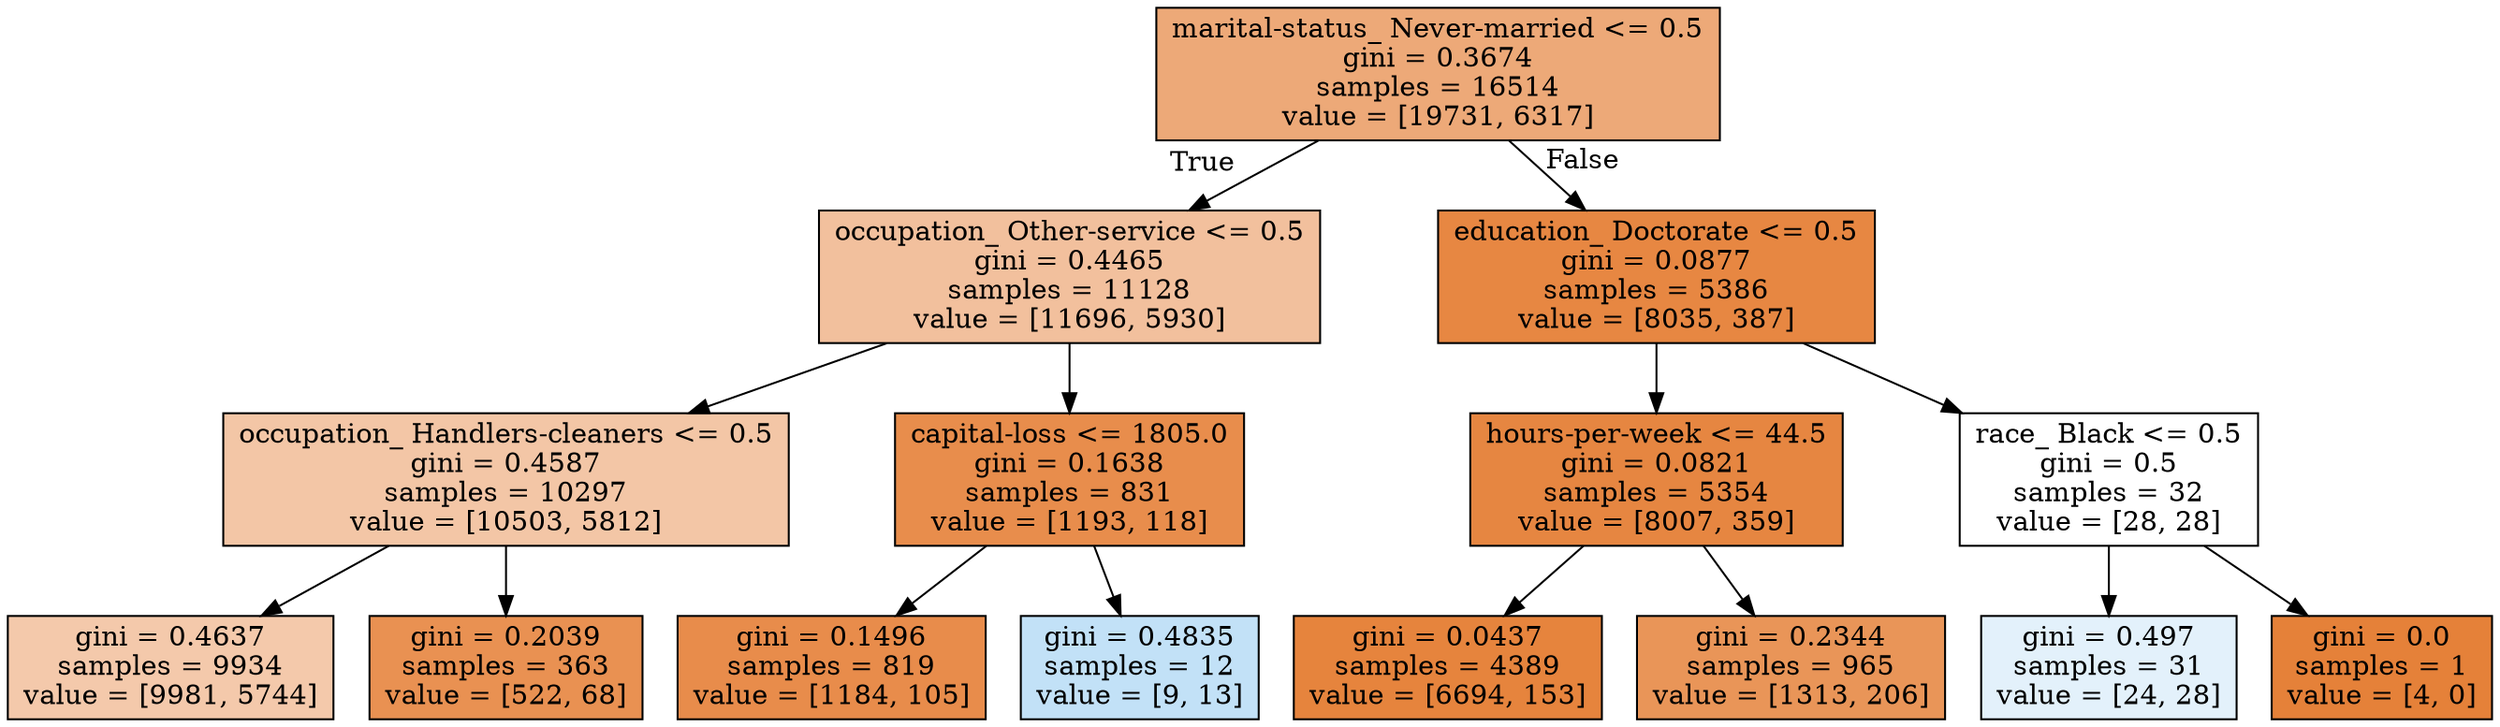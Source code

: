 digraph Tree {
node [shape=box, style="filled", color="black"] ;
0 [label="marital-status_ Never-married <= 0.5\ngini = 0.3674\nsamples = 16514\nvalue = [19731, 6317]", fillcolor="#e58139ad"] ;
1 [label="occupation_ Other-service <= 0.5\ngini = 0.4465\nsamples = 11128\nvalue = [11696, 5930]", fillcolor="#e581397e"] ;
0 -> 1 [labeldistance=2.5, labelangle=45, headlabel="True"] ;
2 [label="occupation_ Handlers-cleaners <= 0.5\ngini = 0.4587\nsamples = 10297\nvalue = [10503, 5812]", fillcolor="#e5813972"] ;
1 -> 2 ;
3 [label="gini = 0.4637\nsamples = 9934\nvalue = [9981, 5744]", fillcolor="#e581396c"] ;
2 -> 3 ;
4 [label="gini = 0.2039\nsamples = 363\nvalue = [522, 68]", fillcolor="#e58139de"] ;
2 -> 4 ;
5 [label="capital-loss <= 1805.0\ngini = 0.1638\nsamples = 831\nvalue = [1193, 118]", fillcolor="#e58139e6"] ;
1 -> 5 ;
6 [label="gini = 0.1496\nsamples = 819\nvalue = [1184, 105]", fillcolor="#e58139e8"] ;
5 -> 6 ;
7 [label="gini = 0.4835\nsamples = 12\nvalue = [9, 13]", fillcolor="#399de54e"] ;
5 -> 7 ;
8 [label="education_ Doctorate <= 0.5\ngini = 0.0877\nsamples = 5386\nvalue = [8035, 387]", fillcolor="#e58139f3"] ;
0 -> 8 [labeldistance=2.5, labelangle=-45, headlabel="False"] ;
9 [label="hours-per-week <= 44.5\ngini = 0.0821\nsamples = 5354\nvalue = [8007, 359]", fillcolor="#e58139f4"] ;
8 -> 9 ;
10 [label="gini = 0.0437\nsamples = 4389\nvalue = [6694, 153]", fillcolor="#e58139f9"] ;
9 -> 10 ;
11 [label="gini = 0.2344\nsamples = 965\nvalue = [1313, 206]", fillcolor="#e58139d7"] ;
9 -> 11 ;
12 [label="race_ Black <= 0.5\ngini = 0.5\nsamples = 32\nvalue = [28, 28]", fillcolor="#e5813900"] ;
8 -> 12 ;
13 [label="gini = 0.497\nsamples = 31\nvalue = [24, 28]", fillcolor="#399de524"] ;
12 -> 13 ;
14 [label="gini = 0.0\nsamples = 1\nvalue = [4, 0]", fillcolor="#e58139ff"] ;
12 -> 14 ;
}